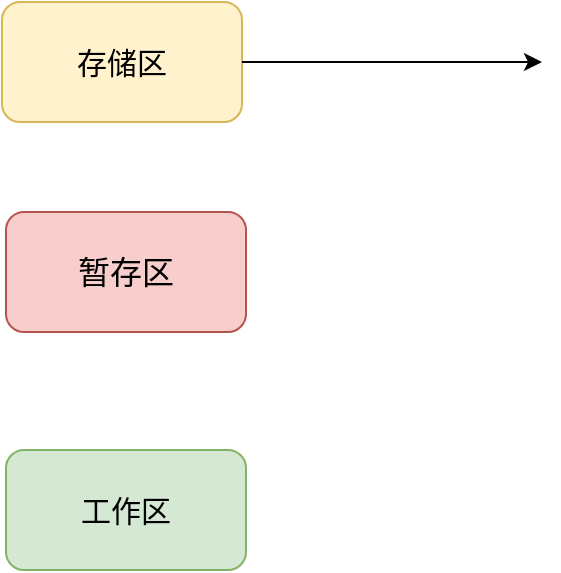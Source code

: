 <mxfile version="15.9.1" type="github">
  <diagram id="nZqawqV_5iRsv1dpTXvW" name="Page-1">
    <mxGraphModel dx="885" dy="507" grid="1" gridSize="13" guides="1" tooltips="1" connect="1" arrows="1" fold="1" page="1" pageScale="1" pageWidth="827" pageHeight="1169" background="#FFFFFF" math="0" shadow="0">
      <root>
        <mxCell id="0" />
        <mxCell id="1" parent="0" />
        <mxCell id="--tGtvQFtkYurJ3q_EW3-3" value="&lt;div&gt;&lt;font style=&quot;font-size: 16px&quot; face=&quot;Comic Sans MS&quot;&gt;暂存区&lt;/font&gt;&lt;/div&gt;" style="rounded=1;whiteSpace=wrap;html=1;fillColor=#f8cecc;strokeColor=#b85450;" vertex="1" parent="1">
          <mxGeometry x="149" y="364" width="120" height="60" as="geometry" />
        </mxCell>
        <mxCell id="--tGtvQFtkYurJ3q_EW3-4" value="&lt;font style=&quot;font-size: 15px&quot;&gt;工作区&lt;/font&gt;" style="rounded=1;whiteSpace=wrap;html=1;fillColor=#d5e8d4;strokeColor=#82b366;" vertex="1" parent="1">
          <mxGeometry x="149" y="483" width="120" height="60" as="geometry" />
        </mxCell>
        <mxCell id="--tGtvQFtkYurJ3q_EW3-5" value="&lt;div style=&quot;font-size: 15px&quot;&gt;&lt;font style=&quot;font-size: 15px&quot;&gt;存储区&lt;/font&gt;&lt;/div&gt;" style="rounded=1;whiteSpace=wrap;html=1;fillColor=#fff2cc;strokeColor=#d6b656;" vertex="1" parent="1">
          <mxGeometry x="147" y="259" width="120" height="60" as="geometry" />
        </mxCell>
        <mxCell id="--tGtvQFtkYurJ3q_EW3-6" value="" style="endArrow=classic;html=1;rounded=0;fontFamily=Comic Sans MS;fontSize=15;exitX=1;exitY=0.5;exitDx=0;exitDy=0;" edge="1" parent="1" source="--tGtvQFtkYurJ3q_EW3-5">
          <mxGeometry width="50" height="50" relative="1" as="geometry">
            <mxPoint x="396" y="433" as="sourcePoint" />
            <mxPoint x="417" y="289" as="targetPoint" />
          </mxGeometry>
        </mxCell>
      </root>
    </mxGraphModel>
  </diagram>
</mxfile>
